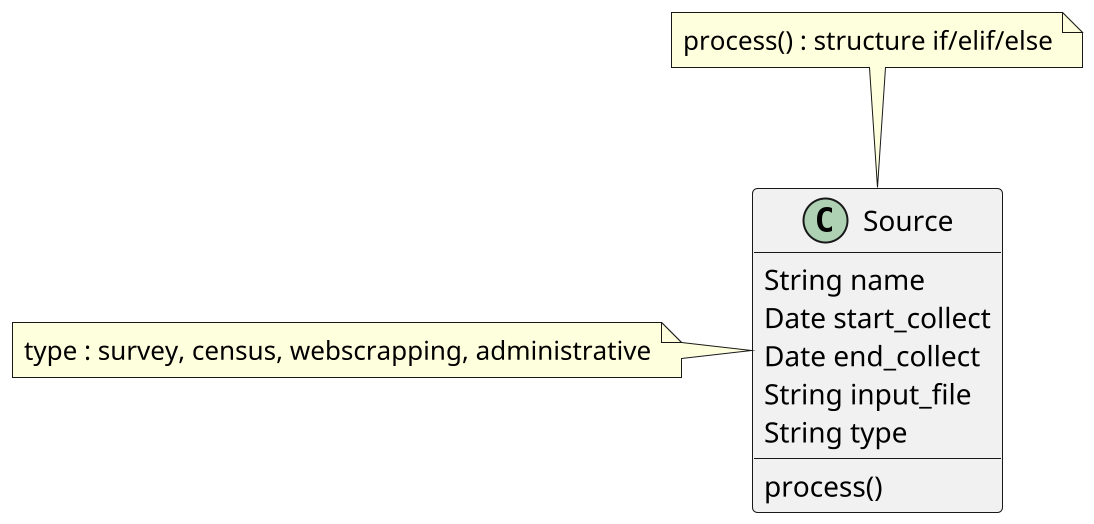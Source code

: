 @startuml
scale 2
class Source {
    String name
    Date start_collect
    Date end_collect
    String input_file
    String type

    process()

}

note "type : survey, census, webscrapping, administrative" as N 
N.Source

note "process() : structure if/elif/else" as M
M..Source


@enduml